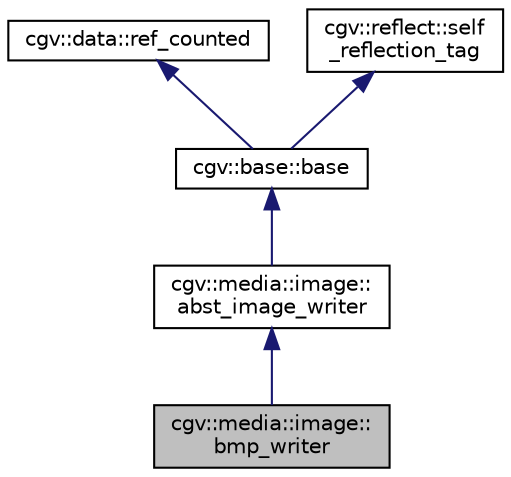 digraph "cgv::media::image::bmp_writer"
{
  bgcolor="transparent";
  edge [fontname="Helvetica",fontsize="10",labelfontname="Helvetica",labelfontsize="10"];
  node [fontname="Helvetica",fontsize="10",shape=record];
  Node1 [label="cgv::media::image::\lbmp_writer",height=0.2,width=0.4,color="black", fillcolor="grey75", style="filled", fontcolor="black"];
  Node2 -> Node1 [dir="back",color="midnightblue",fontsize="10",style="solid",fontname="Helvetica"];
  Node2 [label="cgv::media::image::\labst_image_writer",height=0.2,width=0.4,color="black",URL="$a00144.html",tooltip="abstract interface for image readers "];
  Node3 -> Node2 [dir="back",color="midnightblue",fontsize="10",style="solid",fontname="Helvetica"];
  Node3 [label="cgv::base::base",height=0.2,width=0.4,color="black",URL="$a00019.html"];
  Node4 -> Node3 [dir="back",color="midnightblue",fontsize="10",style="solid",fontname="Helvetica"];
  Node4 [label="cgv::data::ref_counted",height=0.2,width=0.4,color="black",URL="$a00074.html"];
  Node5 -> Node3 [dir="back",color="midnightblue",fontsize="10",style="solid",fontname="Helvetica"];
  Node5 [label="cgv::reflect::self\l_reflection_tag",height=0.2,width=0.4,color="black",URL="$a00220.html",tooltip="Derive from this class to announce implementation of the method self_reflect. "];
}
